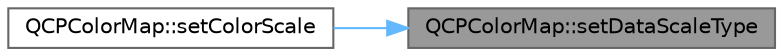 digraph "QCPColorMap::setDataScaleType"
{
 // LATEX_PDF_SIZE
  bgcolor="transparent";
  edge [fontname=Helvetica,fontsize=10,labelfontname=Helvetica,labelfontsize=10];
  node [fontname=Helvetica,fontsize=10,shape=box,height=0.2,width=0.4];
  rankdir="RL";
  Node1 [label="QCPColorMap::setDataScaleType",height=0.2,width=0.4,color="gray40", fillcolor="grey60", style="filled", fontcolor="black",tooltip=" "];
  Node1 -> Node2 [dir="back",color="steelblue1",style="solid"];
  Node2 [label="QCPColorMap::setColorScale",height=0.2,width=0.4,color="grey40", fillcolor="white", style="filled",URL="$class_q_c_p_color_map.html#aa828921db364fe3c6af4619580ab85fd",tooltip=" "];
}
